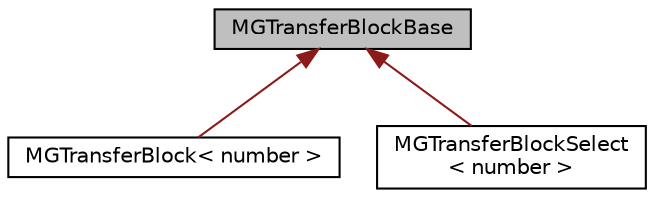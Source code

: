 digraph "MGTransferBlockBase"
{
 // LATEX_PDF_SIZE
  edge [fontname="Helvetica",fontsize="10",labelfontname="Helvetica",labelfontsize="10"];
  node [fontname="Helvetica",fontsize="10",shape=record];
  Node1 [label="MGTransferBlockBase",height=0.2,width=0.4,color="black", fillcolor="grey75", style="filled", fontcolor="black",tooltip=" "];
  Node1 -> Node2 [dir="back",color="firebrick4",fontsize="10",style="solid",fontname="Helvetica"];
  Node2 [label="MGTransferBlock\< number \>",height=0.2,width=0.4,color="black", fillcolor="white", style="filled",URL="$classMGTransferBlock.html",tooltip=" "];
  Node1 -> Node3 [dir="back",color="firebrick4",fontsize="10",style="solid",fontname="Helvetica"];
  Node3 [label="MGTransferBlockSelect\l\< number \>",height=0.2,width=0.4,color="black", fillcolor="white", style="filled",URL="$classMGTransferBlockSelect.html",tooltip=" "];
}
